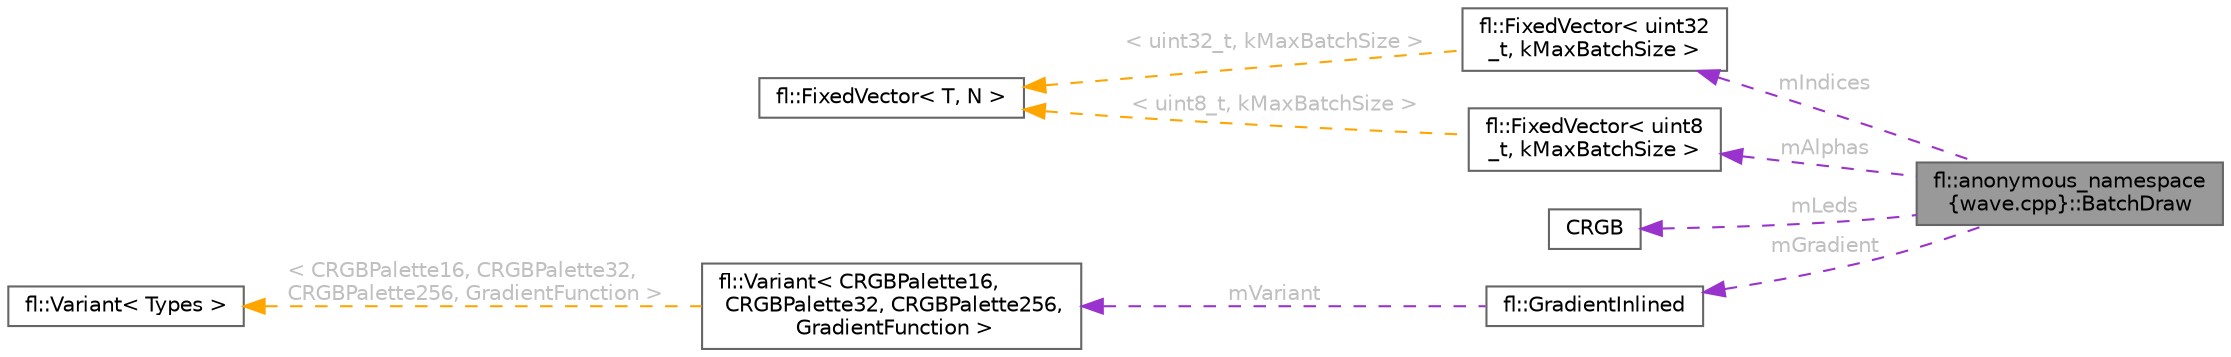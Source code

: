 digraph "fl::anonymous_namespace{wave.cpp}::BatchDraw"
{
 // INTERACTIVE_SVG=YES
 // LATEX_PDF_SIZE
  bgcolor="transparent";
  edge [fontname=Helvetica,fontsize=10,labelfontname=Helvetica,labelfontsize=10];
  node [fontname=Helvetica,fontsize=10,shape=box,height=0.2,width=0.4];
  rankdir="LR";
  Node1 [id="Node000001",label="fl::anonymous_namespace\l\{wave.cpp\}::BatchDraw",height=0.2,width=0.4,color="gray40", fillcolor="grey60", style="filled", fontcolor="black",tooltip=" "];
  Node2 -> Node1 [id="edge1_Node000001_Node000002",dir="back",color="darkorchid3",style="dashed",tooltip=" ",label=" mIndices",fontcolor="grey" ];
  Node2 [id="Node000002",label="fl::FixedVector\< uint32\l_t, kMaxBatchSize \>",height=0.2,width=0.4,color="gray40", fillcolor="white", style="filled",URL="$d3/d73/classfl_1_1_fixed_vector.html",tooltip=" "];
  Node3 -> Node2 [id="edge2_Node000002_Node000003",dir="back",color="orange",style="dashed",tooltip=" ",label=" \< uint32_t, kMaxBatchSize \>",fontcolor="grey" ];
  Node3 [id="Node000003",label="fl::FixedVector\< T, N \>",height=0.2,width=0.4,color="gray40", fillcolor="white", style="filled",URL="$d3/d73/classfl_1_1_fixed_vector.html",tooltip=" "];
  Node4 -> Node1 [id="edge3_Node000001_Node000004",dir="back",color="darkorchid3",style="dashed",tooltip=" ",label=" mAlphas",fontcolor="grey" ];
  Node4 [id="Node000004",label="fl::FixedVector\< uint8\l_t, kMaxBatchSize \>",height=0.2,width=0.4,color="gray40", fillcolor="white", style="filled",URL="$d3/d73/classfl_1_1_fixed_vector.html",tooltip=" "];
  Node3 -> Node4 [id="edge4_Node000004_Node000003",dir="back",color="orange",style="dashed",tooltip=" ",label=" \< uint8_t, kMaxBatchSize \>",fontcolor="grey" ];
  Node5 -> Node1 [id="edge5_Node000001_Node000005",dir="back",color="darkorchid3",style="dashed",tooltip=" ",label=" mLeds",fontcolor="grey" ];
  Node5 [id="Node000005",label="CRGB",height=0.2,width=0.4,color="gray40", fillcolor="white", style="filled",URL="$d7/d82/struct_c_r_g_b.html",tooltip="Representation of an RGB pixel (Red, Green, Blue)"];
  Node6 -> Node1 [id="edge6_Node000001_Node000006",dir="back",color="darkorchid3",style="dashed",tooltip=" ",label=" mGradient",fontcolor="grey" ];
  Node6 [id="Node000006",label="fl::GradientInlined",height=0.2,width=0.4,color="gray40", fillcolor="white", style="filled",URL="$d0/db5/classfl_1_1_gradient_inlined.html",tooltip=" "];
  Node7 -> Node6 [id="edge7_Node000006_Node000007",dir="back",color="darkorchid3",style="dashed",tooltip=" ",label=" mVariant",fontcolor="grey" ];
  Node7 [id="Node000007",label="fl::Variant\< CRGBPalette16,\l CRGBPalette32, CRGBPalette256,\l GradientFunction \>",height=0.2,width=0.4,color="gray40", fillcolor="white", style="filled",URL="$de/d60/classfl_1_1_variant.html",tooltip=" "];
  Node8 -> Node7 [id="edge8_Node000007_Node000008",dir="back",color="orange",style="dashed",tooltip=" ",label=" \< CRGBPalette16, CRGBPalette32,\l CRGBPalette256, GradientFunction \>",fontcolor="grey" ];
  Node8 [id="Node000008",label="fl::Variant\< Types \>",height=0.2,width=0.4,color="gray40", fillcolor="white", style="filled",URL="$de/d60/classfl_1_1_variant.html",tooltip=" "];
}
